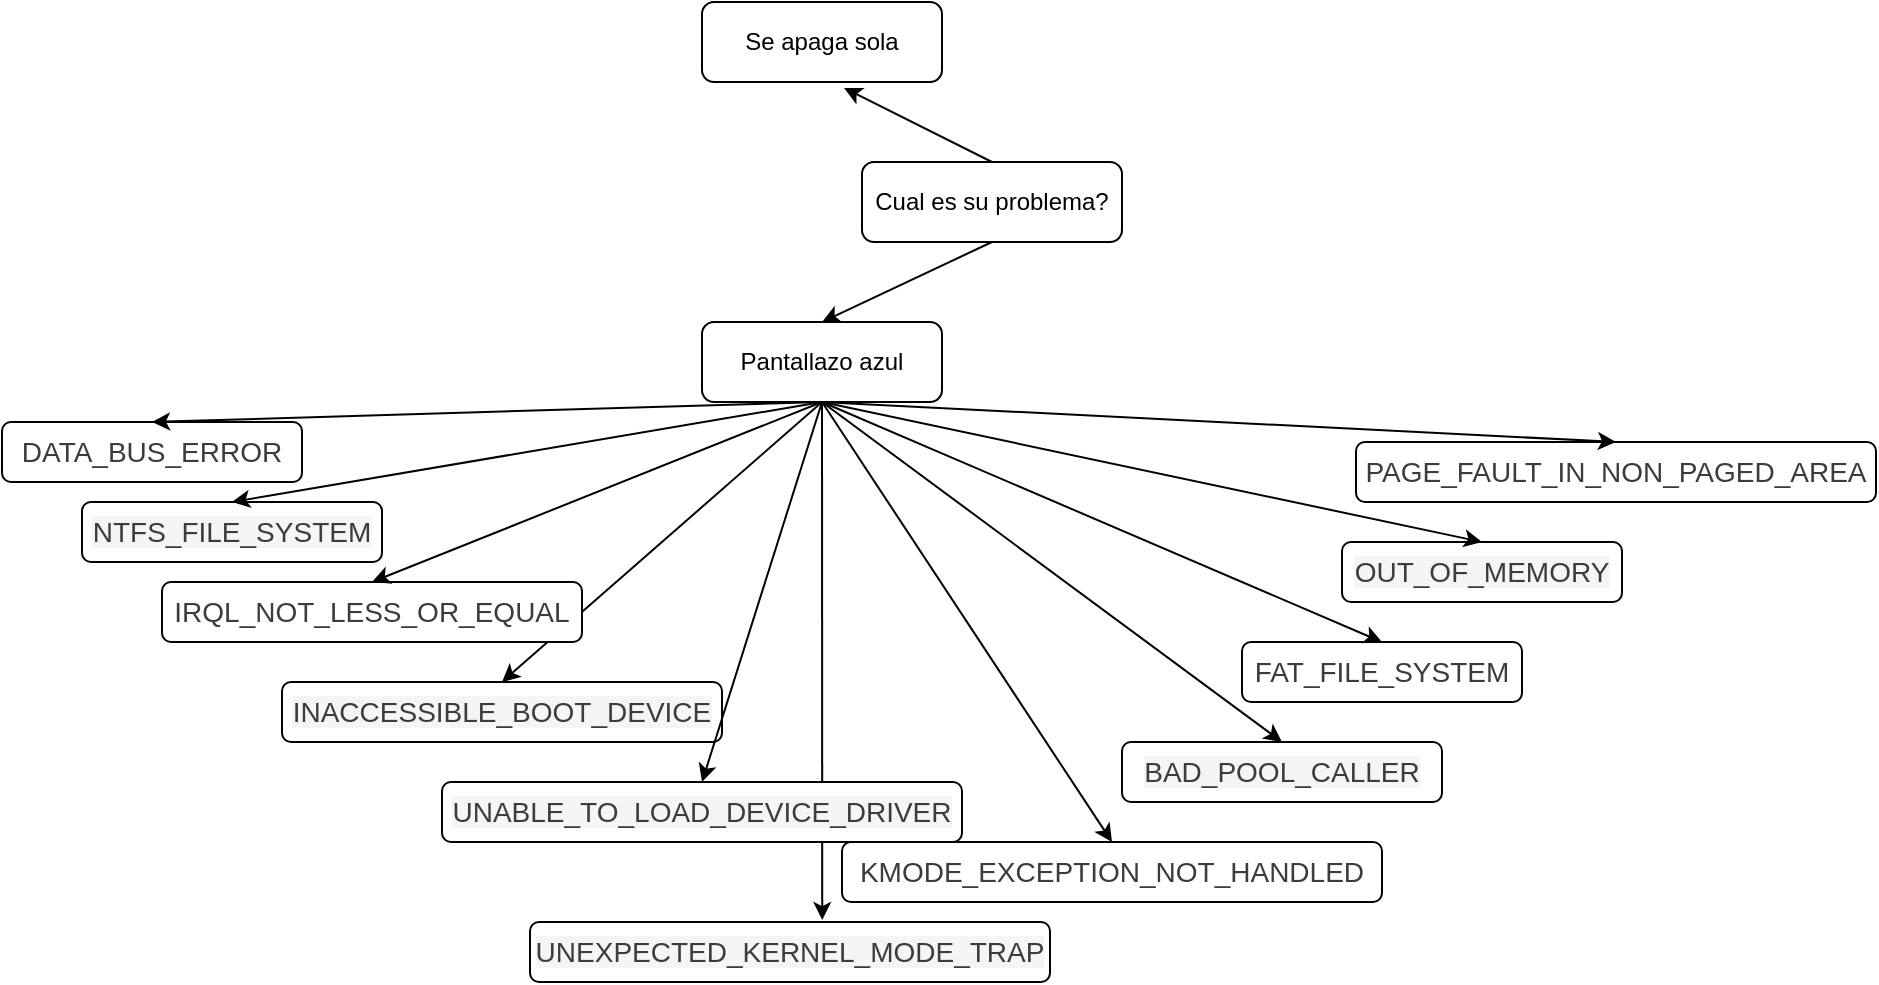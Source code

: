<mxfile version="14.9.8" type="github">
  <diagram id="ccpfopKYO3vTUIc4Om0J" name="Page-1">
    <mxGraphModel dx="2067" dy="1858" grid="1" gridSize="10" guides="1" tooltips="1" connect="1" arrows="1" fold="1" page="1" pageScale="1" pageWidth="827" pageHeight="1169" math="0" shadow="0">
      <root>
        <mxCell id="0" />
        <mxCell id="1" parent="0" />
        <mxCell id="TjZNHD8Qu1aB0wiJFo4--3" value="Cual es su problema?" style="rounded=1;whiteSpace=wrap;html=1;" vertex="1" parent="1">
          <mxGeometry x="320" width="130" height="40" as="geometry" />
        </mxCell>
        <mxCell id="TjZNHD8Qu1aB0wiJFo4--4" value="Pantallazo azul" style="rounded=1;whiteSpace=wrap;html=1;" vertex="1" parent="1">
          <mxGeometry x="240" y="80" width="120" height="40" as="geometry" />
        </mxCell>
        <mxCell id="TjZNHD8Qu1aB0wiJFo4--5" value="&lt;span style=&quot;color: rgb(60 , 60 , 60) ; font-family: &amp;#34;1und1websanscondens&amp;#34; , &amp;#34;arial&amp;#34; , &amp;#34;helvetica&amp;#34; , sans-serif ; font-size: 14px ; background-color: rgb(255 , 255 , 255)&quot;&gt;DATA_BUS_ERROR&lt;/span&gt;" style="rounded=1;whiteSpace=wrap;html=1;" vertex="1" parent="1">
          <mxGeometry x="-110" y="130" width="150" height="30" as="geometry" />
        </mxCell>
        <mxCell id="TjZNHD8Qu1aB0wiJFo4--6" value="" style="endArrow=classic;html=1;exitX=0.5;exitY=1;exitDx=0;exitDy=0;entryX=0.5;entryY=0;entryDx=0;entryDy=0;" edge="1" parent="1" source="TjZNHD8Qu1aB0wiJFo4--4" target="TjZNHD8Qu1aB0wiJFo4--5">
          <mxGeometry width="50" height="50" relative="1" as="geometry">
            <mxPoint x="380" y="260" as="sourcePoint" />
            <mxPoint x="430" y="210" as="targetPoint" />
          </mxGeometry>
        </mxCell>
        <mxCell id="TjZNHD8Qu1aB0wiJFo4--7" value="" style="endArrow=classic;html=1;entryX=0.5;entryY=0;entryDx=0;entryDy=0;exitX=0.5;exitY=1;exitDx=0;exitDy=0;" edge="1" parent="1" source="TjZNHD8Qu1aB0wiJFo4--3" target="TjZNHD8Qu1aB0wiJFo4--4">
          <mxGeometry width="50" height="50" relative="1" as="geometry">
            <mxPoint x="380" y="260" as="sourcePoint" />
            <mxPoint x="430" y="210" as="targetPoint" />
          </mxGeometry>
        </mxCell>
        <mxCell id="TjZNHD8Qu1aB0wiJFo4--8" value="&lt;span style=&quot;color: rgb(60 , 60 , 60) ; font-family: &amp;#34;1und1websanscondens&amp;#34; , &amp;#34;arial&amp;#34; , &amp;#34;helvetica&amp;#34; , sans-serif ; font-size: 14px ; background-color: rgb(245 , 245 , 245)&quot;&gt;INACCESSIBLE_BOOT_DEVICE&lt;/span&gt;" style="rounded=1;whiteSpace=wrap;html=1;" vertex="1" parent="1">
          <mxGeometry x="30" y="260" width="220" height="30" as="geometry" />
        </mxCell>
        <mxCell id="TjZNHD8Qu1aB0wiJFo4--9" value="" style="endArrow=classic;html=1;exitX=0.5;exitY=1;exitDx=0;exitDy=0;entryX=0.5;entryY=0;entryDx=0;entryDy=0;" edge="1" parent="1" source="TjZNHD8Qu1aB0wiJFo4--4" target="TjZNHD8Qu1aB0wiJFo4--8">
          <mxGeometry width="50" height="50" relative="1" as="geometry">
            <mxPoint x="380" y="250" as="sourcePoint" />
            <mxPoint x="430" y="200" as="targetPoint" />
          </mxGeometry>
        </mxCell>
        <mxCell id="TjZNHD8Qu1aB0wiJFo4--10" value="&lt;span style=&quot;color: rgb(60 , 60 , 60) ; font-family: &amp;#34;1und1websanscondens&amp;#34; , &amp;#34;arial&amp;#34; , &amp;#34;helvetica&amp;#34; , sans-serif ; font-size: 14px ; background-color: rgb(245 , 245 , 245)&quot;&gt;UNEXPECTED_KERNEL_MODE_TRAP&lt;/span&gt;" style="rounded=1;whiteSpace=wrap;html=1;" vertex="1" parent="1">
          <mxGeometry x="154" y="380" width="260" height="30" as="geometry" />
        </mxCell>
        <mxCell id="TjZNHD8Qu1aB0wiJFo4--11" value="" style="endArrow=classic;html=1;entryX=0.562;entryY=-0.033;entryDx=0;entryDy=0;entryPerimeter=0;" edge="1" parent="1" target="TjZNHD8Qu1aB0wiJFo4--10">
          <mxGeometry width="50" height="50" relative="1" as="geometry">
            <mxPoint x="300" y="120" as="sourcePoint" />
            <mxPoint x="430" y="200" as="targetPoint" />
          </mxGeometry>
        </mxCell>
        <mxCell id="TjZNHD8Qu1aB0wiJFo4--12" value="&lt;span style=&quot;color: rgb(60 , 60 , 60) ; font-family: &amp;#34;1und1websanscondens&amp;#34; , &amp;#34;arial&amp;#34; , &amp;#34;helvetica&amp;#34; , sans-serif ; font-size: 14px ; background-color: rgb(245 , 245 , 245)&quot;&gt;NTFS_FILE_SYSTEM&lt;/span&gt;" style="rounded=1;whiteSpace=wrap;html=1;" vertex="1" parent="1">
          <mxGeometry x="-70" y="170" width="150" height="30" as="geometry" />
        </mxCell>
        <mxCell id="TjZNHD8Qu1aB0wiJFo4--13" value="" style="endArrow=classic;html=1;exitX=0.5;exitY=1;exitDx=0;exitDy=0;entryX=0.5;entryY=0;entryDx=0;entryDy=0;" edge="1" parent="1" source="TjZNHD8Qu1aB0wiJFo4--4" target="TjZNHD8Qu1aB0wiJFo4--12">
          <mxGeometry width="50" height="50" relative="1" as="geometry">
            <mxPoint x="380" y="250" as="sourcePoint" />
            <mxPoint x="490" y="260" as="targetPoint" />
          </mxGeometry>
        </mxCell>
        <mxCell id="TjZNHD8Qu1aB0wiJFo4--14" value="&lt;span style=&quot;color: rgb(60 , 60 , 60) ; font-family: &amp;#34;1und1websanscondens&amp;#34; , &amp;#34;arial&amp;#34; , &amp;#34;helvetica&amp;#34; , sans-serif ; font-size: 14px ; background-color: rgb(255 , 255 , 255)&quot;&gt;IRQL_NOT_LESS_OR_EQUAL&lt;/span&gt;" style="rounded=1;whiteSpace=wrap;html=1;" vertex="1" parent="1">
          <mxGeometry x="-30" y="210" width="210" height="30" as="geometry" />
        </mxCell>
        <mxCell id="TjZNHD8Qu1aB0wiJFo4--15" value="" style="endArrow=classic;html=1;entryX=0.5;entryY=0;entryDx=0;entryDy=0;exitX=0.5;exitY=1;exitDx=0;exitDy=0;" edge="1" parent="1" source="TjZNHD8Qu1aB0wiJFo4--4" target="TjZNHD8Qu1aB0wiJFo4--14">
          <mxGeometry width="50" height="50" relative="1" as="geometry">
            <mxPoint x="320" y="140" as="sourcePoint" />
            <mxPoint x="430" y="200" as="targetPoint" />
          </mxGeometry>
        </mxCell>
        <mxCell id="TjZNHD8Qu1aB0wiJFo4--16" value="&#xa;&#xa;&lt;span style=&quot;color: rgb(60, 60, 60); font-family: &amp;quot;1und1websanscondens&amp;quot;, arial, helvetica, sans-serif; font-size: 14px; font-style: normal; font-weight: 400; letter-spacing: normal; text-indent: 0px; text-transform: none; word-spacing: 0px; background-color: rgb(245, 245, 245); display: inline; float: none;&quot;&gt;BAD_POOL_CALLER&lt;/span&gt;&#xa;&#xa;" style="rounded=1;whiteSpace=wrap;html=1;" vertex="1" parent="1">
          <mxGeometry x="450" y="290" width="160" height="30" as="geometry" />
        </mxCell>
        <mxCell id="TjZNHD8Qu1aB0wiJFo4--17" value="" style="endArrow=classic;html=1;exitX=0.5;exitY=1;exitDx=0;exitDy=0;entryX=0.5;entryY=0;entryDx=0;entryDy=0;" edge="1" parent="1" source="TjZNHD8Qu1aB0wiJFo4--4" target="TjZNHD8Qu1aB0wiJFo4--16">
          <mxGeometry width="50" height="50" relative="1" as="geometry">
            <mxPoint x="380" y="250" as="sourcePoint" />
            <mxPoint x="430" y="200" as="targetPoint" />
          </mxGeometry>
        </mxCell>
        <mxCell id="TjZNHD8Qu1aB0wiJFo4--18" value="&#xa;&#xa;&lt;span style=&quot;color: rgb(60, 60, 60); font-family: &amp;quot;1und1websanscondens&amp;quot;, arial, helvetica, sans-serif; font-size: 14px; font-style: normal; font-weight: 400; letter-spacing: normal; text-indent: 0px; text-transform: none; word-spacing: 0px; background-color: rgb(255, 255, 255); display: inline; float: none;&quot;&gt;FAT_FILE_SYSTEM&lt;/span&gt;&#xa;&#xa;" style="rounded=1;whiteSpace=wrap;html=1;" vertex="1" parent="1">
          <mxGeometry x="510" y="240" width="140" height="30" as="geometry" />
        </mxCell>
        <mxCell id="TjZNHD8Qu1aB0wiJFo4--19" value="" style="endArrow=classic;html=1;entryX=0.5;entryY=0;entryDx=0;entryDy=0;exitX=0.5;exitY=1;exitDx=0;exitDy=0;" edge="1" parent="1" source="TjZNHD8Qu1aB0wiJFo4--4" target="TjZNHD8Qu1aB0wiJFo4--18">
          <mxGeometry width="50" height="50" relative="1" as="geometry">
            <mxPoint x="430" y="70" as="sourcePoint" />
            <mxPoint x="430" y="200" as="targetPoint" />
          </mxGeometry>
        </mxCell>
        <mxCell id="TjZNHD8Qu1aB0wiJFo4--20" value="&#xa;&#xa;&lt;span style=&quot;color: rgb(60, 60, 60); font-family: &amp;quot;1und1websanscondens&amp;quot;, arial, helvetica, sans-serif; font-size: 14px; font-style: normal; font-weight: 400; letter-spacing: normal; text-indent: 0px; text-transform: none; word-spacing: 0px; background-color: rgb(245, 245, 245); display: inline; float: none;&quot;&gt;OUT_OF_MEMORY&lt;/span&gt;&#xa;&#xa;" style="rounded=1;whiteSpace=wrap;html=1;" vertex="1" parent="1">
          <mxGeometry x="560" y="190" width="140" height="30" as="geometry" />
        </mxCell>
        <mxCell id="TjZNHD8Qu1aB0wiJFo4--21" value="" style="endArrow=classic;html=1;exitX=0.5;exitY=1;exitDx=0;exitDy=0;entryX=0.5;entryY=0;entryDx=0;entryDy=0;" edge="1" parent="1" source="TjZNHD8Qu1aB0wiJFo4--4" target="TjZNHD8Qu1aB0wiJFo4--20">
          <mxGeometry width="50" height="50" relative="1" as="geometry">
            <mxPoint x="380" y="250" as="sourcePoint" />
            <mxPoint x="430" y="200" as="targetPoint" />
          </mxGeometry>
        </mxCell>
        <mxCell id="TjZNHD8Qu1aB0wiJFo4--23" value="&#xa;&#xa;&lt;span style=&quot;color: rgb(60, 60, 60); font-family: &amp;quot;1und1websanscondens&amp;quot;, arial, helvetica, sans-serif; font-size: 14px; font-style: normal; font-weight: 400; letter-spacing: normal; text-indent: 0px; text-transform: none; word-spacing: 0px; background-color: rgb(255, 255, 255); display: inline; float: none;&quot;&gt;PAGE_FAULT_IN_NON_PAGED_AREA&lt;/span&gt;&#xa;&#xa;" style="rounded=1;whiteSpace=wrap;html=1;" vertex="1" parent="1">
          <mxGeometry x="567" y="140" width="260" height="30" as="geometry" />
        </mxCell>
        <mxCell id="TjZNHD8Qu1aB0wiJFo4--24" value="" style="endArrow=classic;html=1;entryX=0.5;entryY=0;entryDx=0;entryDy=0;" edge="1" parent="1" target="TjZNHD8Qu1aB0wiJFo4--23">
          <mxGeometry width="50" height="50" relative="1" as="geometry">
            <mxPoint x="299" y="120" as="sourcePoint" />
            <mxPoint x="680" y="200" as="targetPoint" />
          </mxGeometry>
        </mxCell>
        <mxCell id="TjZNHD8Qu1aB0wiJFo4--25" value="&#xa;&#xa;&lt;span style=&quot;color: rgb(60, 60, 60); font-family: &amp;quot;1und1websanscondens&amp;quot;, arial, helvetica, sans-serif; font-size: 14px; font-style: normal; font-weight: 400; letter-spacing: normal; text-indent: 0px; text-transform: none; word-spacing: 0px; background-color: rgb(245, 245, 245); display: inline; float: none;&quot;&gt;UNABLE_TO_LOAD_DEVICE_DRIVER&lt;/span&gt;&#xa;&#xa;" style="rounded=1;whiteSpace=wrap;html=1;" vertex="1" parent="1">
          <mxGeometry x="110" y="310" width="260" height="30" as="geometry" />
        </mxCell>
        <mxCell id="TjZNHD8Qu1aB0wiJFo4--26" value="" style="endArrow=classic;html=1;entryX=0.5;entryY=0;entryDx=0;entryDy=0;" edge="1" parent="1" target="TjZNHD8Qu1aB0wiJFo4--25">
          <mxGeometry width="50" height="50" relative="1" as="geometry">
            <mxPoint x="300" y="120" as="sourcePoint" />
            <mxPoint x="280" y="200" as="targetPoint" />
          </mxGeometry>
        </mxCell>
        <mxCell id="TjZNHD8Qu1aB0wiJFo4--27" value="&#xa;&#xa;&lt;span style=&quot;color: rgb(60, 60, 60); font-family: &amp;quot;1und1websanscondens&amp;quot;, arial, helvetica, sans-serif; font-size: 14px; font-style: normal; font-weight: 400; letter-spacing: normal; text-indent: 0px; text-transform: none; word-spacing: 0px; background-color: rgb(255, 255, 255); display: inline; float: none;&quot;&gt;KMODE_EXCEPTION_NOT_HANDLED&lt;/span&gt;&#xa;&#xa;" style="rounded=1;whiteSpace=wrap;html=1;" vertex="1" parent="1">
          <mxGeometry x="310" y="340" width="270" height="30" as="geometry" />
        </mxCell>
        <mxCell id="TjZNHD8Qu1aB0wiJFo4--28" value="" style="endArrow=classic;html=1;entryX=0.5;entryY=0;entryDx=0;entryDy=0;" edge="1" parent="1" target="TjZNHD8Qu1aB0wiJFo4--27">
          <mxGeometry width="50" height="50" relative="1" as="geometry">
            <mxPoint x="300" y="120" as="sourcePoint" />
            <mxPoint x="280" y="200" as="targetPoint" />
          </mxGeometry>
        </mxCell>
        <mxCell id="TjZNHD8Qu1aB0wiJFo4--32" value="Se apaga sola" style="rounded=1;whiteSpace=wrap;html=1;" vertex="1" parent="1">
          <mxGeometry x="240" y="-80" width="120" height="40" as="geometry" />
        </mxCell>
        <mxCell id="TjZNHD8Qu1aB0wiJFo4--33" value="" style="endArrow=classic;html=1;entryX=0.592;entryY=1.075;entryDx=0;entryDy=0;entryPerimeter=0;exitX=0.5;exitY=0;exitDx=0;exitDy=0;" edge="1" parent="1" source="TjZNHD8Qu1aB0wiJFo4--3" target="TjZNHD8Qu1aB0wiJFo4--32">
          <mxGeometry width="50" height="50" relative="1" as="geometry">
            <mxPoint x="390" y="50" as="sourcePoint" />
            <mxPoint x="440" as="targetPoint" />
          </mxGeometry>
        </mxCell>
      </root>
    </mxGraphModel>
  </diagram>
</mxfile>
